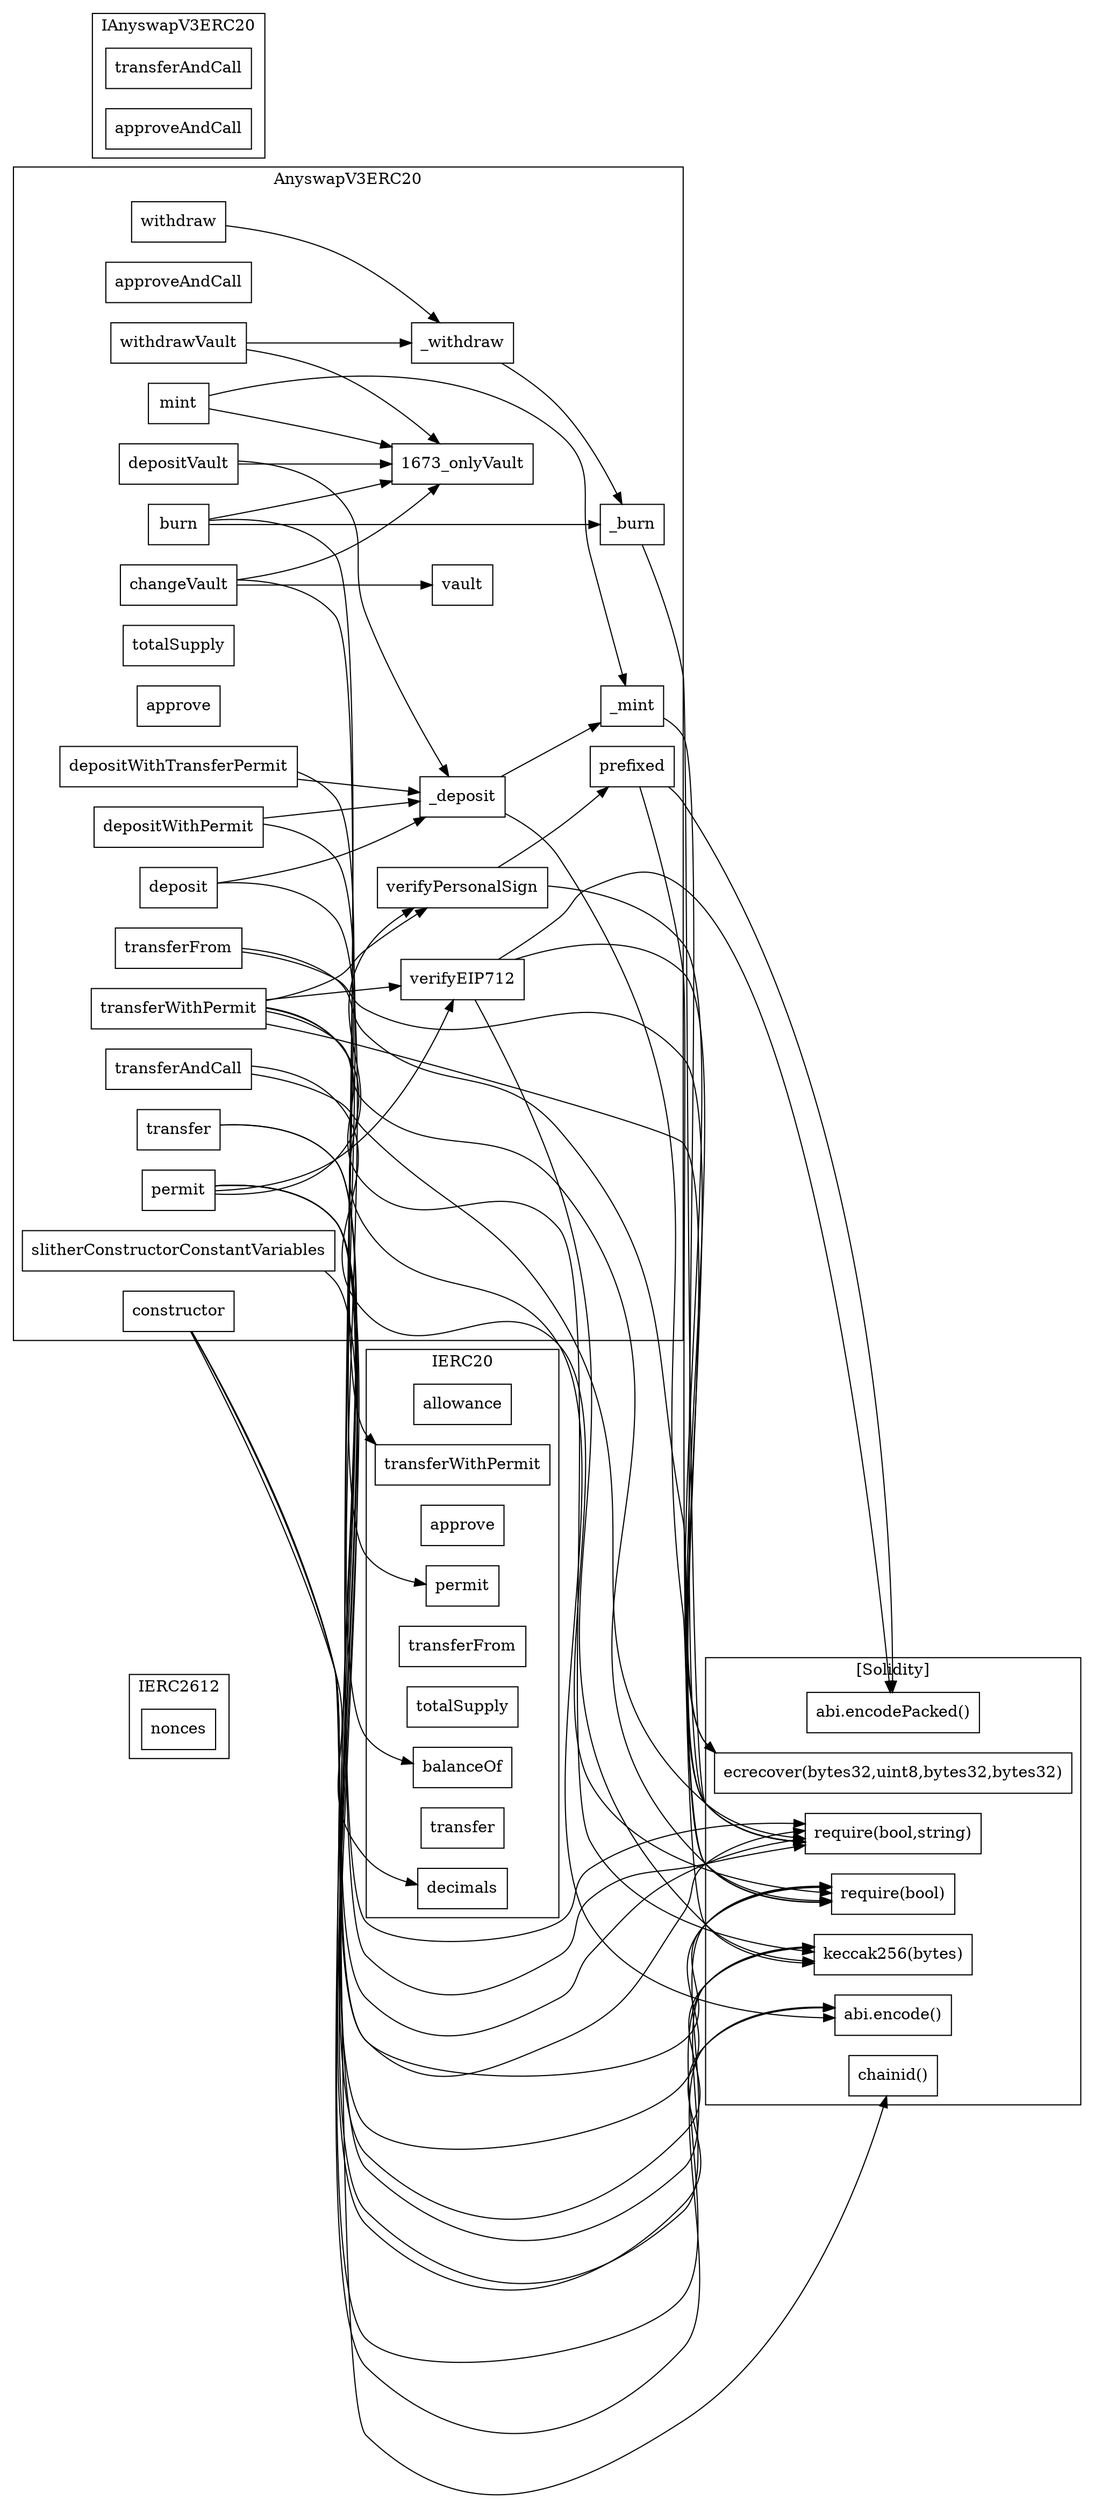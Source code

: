 strict digraph {
rankdir="LR"
node [shape=box]
subgraph cluster_120_IERC2612 {
label = "IERC2612"
"120_nonces" [label="nonces"]
}subgraph cluster_1673_AnyswapV3ERC20 {
label = "AnyswapV3ERC20"
"1673_transferFrom" [label="transferFrom"]
"1673_approveAndCall" [label="approveAndCall"]
"1673_transferWithPermit" [label="transferWithPermit"]
"1673_prefixed" [label="prefixed"]
"1673_transferAndCall" [label="transferAndCall"]
"1673_depositWithTransferPermit" [label="depositWithTransferPermit"]
"1673_permit" [label="permit"]
"1673__deposit" [label="_deposit"]
"1673__withdraw" [label="_withdraw"]
"1673_transfer" [label="transfer"]
"1673_totalSupply" [label="totalSupply"]
"1673_approve" [label="approve"]
"1673_withdraw" [label="withdraw"]
"1673_changeVault" [label="changeVault"]
"1673_burn" [label="burn"]
"1673__burn" [label="_burn"]
"1673_depositVault" [label="depositVault"]
"1673_depositWithPermit" [label="depositWithPermit"]
"1673__mint" [label="_mint"]
"1673_mint" [label="mint"]
"1673_verifyEIP712" [label="verifyEIP712"]
"1673_deposit" [label="deposit"]
"1673_withdrawVault" [label="withdrawVault"]
"1673_slitherConstructorConstantVariables" [label="slitherConstructorConstantVariables"]
"1673_vault" [label="vault"]
"1673_constructor" [label="constructor"]
"1673_verifyPersonalSign" [label="verifyPersonalSign"]
"1673_changeVault" -> "1673_onlyVault"
"1673_withdraw" -> "1673__withdraw"
"1673__deposit" -> "1673__mint"
"1673_depositVault" -> "1673__deposit"
"1673_changeVault" -> "1673_vault"
"1673_depositVault" -> "1673_onlyVault"
"1673_burn" -> "1673__burn"
"1673_withdrawVault" -> "1673_onlyVault"
"1673_mint" -> "1673__mint"
"1673_withdrawVault" -> "1673__withdraw"
"1673_transferWithPermit" -> "1673_verifyPersonalSign"
"1673_depositWithTransferPermit" -> "1673__deposit"
"1673__withdraw" -> "1673__burn"
"1673_depositWithPermit" -> "1673__deposit"
"1673_verifyPersonalSign" -> "1673_prefixed"
"1673_mint" -> "1673_onlyVault"
"1673_deposit" -> "1673__deposit"
"1673_permit" -> "1673_verifyEIP712"
"1673_transferWithPermit" -> "1673_verifyEIP712"
"1673_permit" -> "1673_verifyPersonalSign"
"1673_burn" -> "1673_onlyVault"
}subgraph cluster_110_IERC20 {
label = "IERC20"
"110_allowance" [label="allowance"]
"110_permit" [label="permit"]
"110_approve" [label="approve"]
"110_transferWithPermit" [label="transferWithPermit"]
"110_transferFrom" [label="transferFrom"]
"110_totalSupply" [label="totalSupply"]
"110_decimals" [label="decimals"]
"110_transfer" [label="transfer"]
"110_balanceOf" [label="balanceOf"]
}subgraph cluster_150_IAnyswapV3ERC20 {
label = "IAnyswapV3ERC20"
"150_transferAndCall" [label="transferAndCall"]
"150_approveAndCall" [label="approveAndCall"]
}subgraph cluster_solidity {
label = "[Solidity]"
"require(bool)" 
"abi.encodePacked()" 
"abi.encode()" 
"ecrecover(bytes32,uint8,bytes32,bytes32)" 
"require(bool,string)" 
"keccak256(bytes)" 
"chainid()" 
"1673_changeVault" -> "require(bool,string)"
"1673_transfer" -> "require(bool)"
"1673_transferWithPermit" -> "abi.encode()"
"1673_prefixed" -> "keccak256(bytes)"
"1673_transferAndCall" -> "require(bool,string)"
"1673__deposit" -> "require(bool)"
"1673_transferAndCall" -> "require(bool)"
"1673_transfer" -> "require(bool,string)"
"1673_permit" -> "keccak256(bytes)"
"1673_burn" -> "require(bool,string)"
"1673_verifyPersonalSign" -> "ecrecover(bytes32,uint8,bytes32,bytes32)"
"1673__burn" -> "require(bool,string)"
"1673_verifyEIP712" -> "keccak256(bytes)"
"1673_constructor" -> "require(bool)"
"1673_verifyEIP712" -> "abi.encodePacked()"
"1673_constructor" -> "chainid()"
"1673_prefixed" -> "abi.encodePacked()"
"1673_transferFrom" -> "require(bool,string)"
"1673_transferFrom" -> "require(bool)"
"1673_permit" -> "require(bool,string)"
"1673_constructor" -> "keccak256(bytes)"
"1673_permit" -> "require(bool)"
"1673_transferWithPermit" -> "require(bool)"
"1673_permit" -> "abi.encode()"
"1673_transferWithPermit" -> "require(bool,string)"
"1673_constructor" -> "abi.encode()"
"1673_verifyEIP712" -> "ecrecover(bytes32,uint8,bytes32,bytes32)"
"1673__mint" -> "require(bool,string)"
"1673_slitherConstructorConstantVariables" -> "keccak256(bytes)"
"1673_transferWithPermit" -> "keccak256(bytes)"
}"1673_depositWithTransferPermit" -> "110_transferWithPermit"
"1673_deposit" -> "110_balanceOf"
"1673_depositWithPermit" -> "110_permit"
"1673_constructor" -> "110_decimals"
}